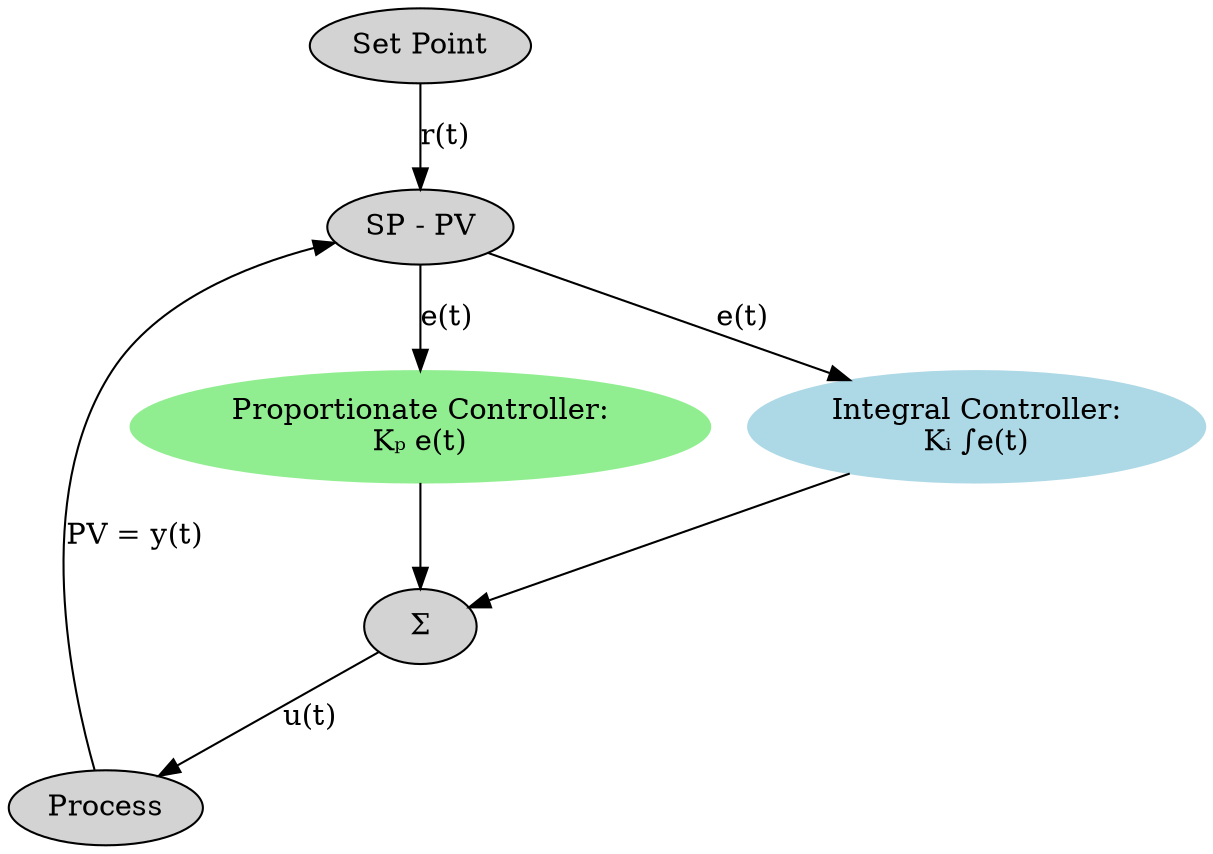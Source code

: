digraph PI {
    node [style=filled];
    SP [label="Set Point"];
    PR [label="Process"];
    S1 [label="SP - PV"];
    P  [color=lightgreen,label="Proportionate Controller:\nKₚ e(t)"];
    I  [color=lightblue,label="Integral Controller:\nKᵢ ∫e(t)"];
    S2 [label="Σ"];

    SP -> S1 [label="r(t)"];
    PR -> S1 [label="PV = y(t)"];
    S1 -> P  [label="e(t)"];
    S1 -> I  [label="e(t)"];
    P  -> S2;
    I  -> S2;
    S2 -> PR [label="u(t)"];
}
